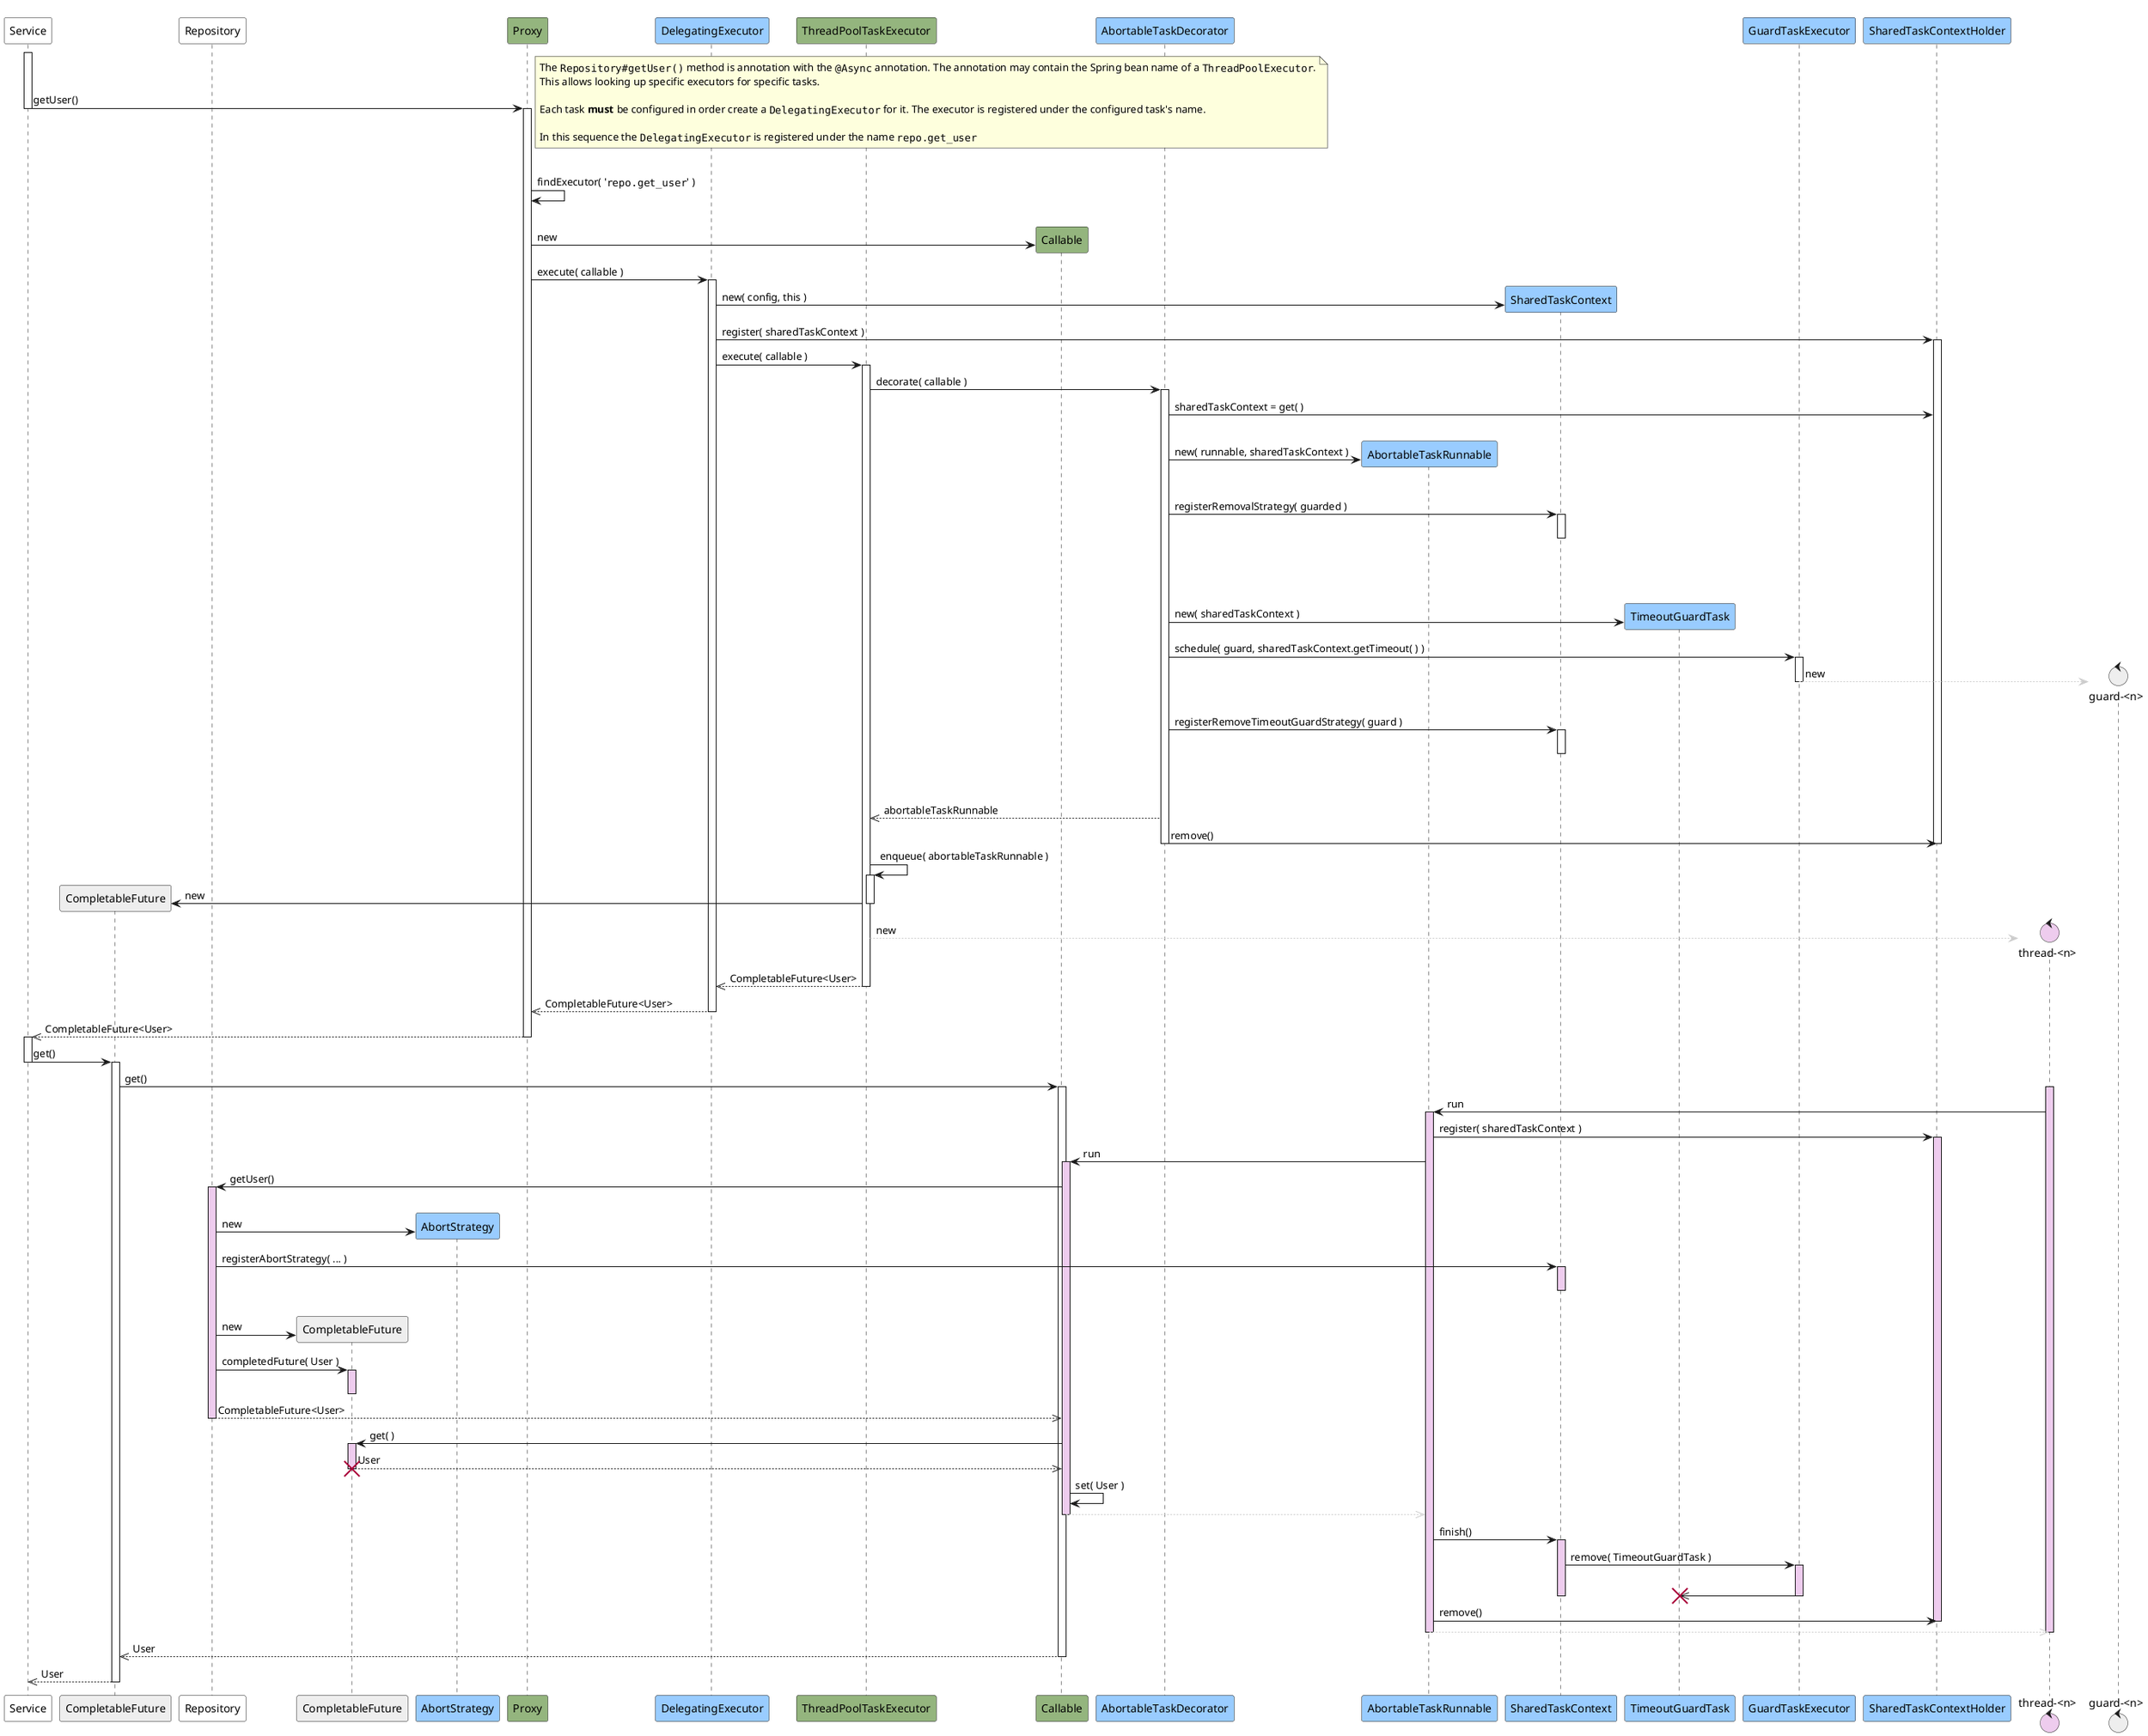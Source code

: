 @startuml

participant svc as "Service" #fff
participant future as "CompletableFuture" #eee
participant repo as "Repository" #fff
participant future_2 as "CompletableFuture" #eee
participant abort as "AbortStrategy" #99ccff
participant proxy as "Proxy" #94b57e
participant delegating_exec as "DelegatingExecutor" #99ccff
participant executor as "ThreadPoolTaskExecutor" #94b57e
participant callable as "Callable" #94b57e

participant decorator as "AbortableTaskDecorator" #99ccff
participant guarded as "AbortableTaskRunnable" #99ccff
participant shared as "SharedTaskContext" #99ccff
participant guard as "TimeoutGuardTask" #99ccff
participant guard_executor as "GuardTaskExecutor" #99ccff
participant thread_local as "SharedTaskContextHolder" #99ccff

control thread as "thread-<n>" #ece

control guard_thread as "guard-<n>" #eee

activate svc
  svc -> proxy : getUser()
deactivate svc
note right
  The ""Repository#getUser()"" method is annotation with the ""@Async"" annotation. The annotation may contain the Spring bean name of a ""ThreadPoolExecutor"".
  This allows looking up specific executors for specific tasks.

  Each task **must** be configured in order create a ""DelegatingExecutor"" for it. The executor is registered under the configured task's name.

  In this sequence the ""DelegatingExecutor"" is registered under the name ""repo.get_user""
end note
|||
activate proxy

  proxy -> proxy : findExecutor( '""repo.get_user""' )
  |||

  create callable
  proxy -> callable : new
  proxy -> delegating_exec : execute( callable )

  activate delegating_exec
    create shared
    delegating_exec -> shared : new( config, this )

    delegating_exec -> thread_local : register( sharedTaskContext )
    activate thread_local

    delegating_exec -> executor : execute( callable )
    activate executor
      executor -> decorator : decorate( callable )
      activate decorator
        decorator -> thread_local : sharedTaskContext = get( )
        |||
        create guarded
        decorator -> guarded : new( runnable, sharedTaskContext )

        |||
        decorator -> shared : registerRemovalStrategy( guarded )
        activate shared
        deactivate shared
        |||
        |||
        |||

        create guard
        decorator -> guard : new( sharedTaskContext )
        decorator -> guard_executor : schedule( guard, sharedTaskContext.getTimeout( ) )
        activate guard_executor
          create guard_thread
          guard_executor -[#ccc]-> guard_thread : new
        deactivate guard_executor
        decorator -> shared : registerRemoveTimeoutGuardStrategy( guard )
        activate shared
        deactivate shared
        |||
        |||

        decorator -->> executor : abortableTaskRunnable

        '# Finally
        decorator -> thread_local : remove()
        deactivate thread_local
      deactivate decorator

      executor -> executor : enqueue( abortableTaskRunnable )
      activate executor
        '#
        '# Create the return
        '#
        create future
        executor -> future : new
      deactivate executor

      create thread
      executor -[#ccc]-> thread : new



      executor -->> delegating_exec : CompletableFuture<User>
    deactivate executor
    delegating_exec -->> proxy : CompletableFuture<User>
  deactivate delegating_exec
  proxy -->> svc : CompletableFuture<User>
deactivate proxy

activate svc
  svc -> future : get()
deactivate svc

activate future
  future -> callable : get()
  activate callable

activate thread #ece
  thread -> guarded : run
  activate guarded #ece
    guarded -> thread_local : register( sharedTaskContext )
    activate thread_local #ece

    guarded -> callable : run
    activate callable #ece
      callable -> repo : getUser()

      activate repo #ece
        |||
        create abort
        repo -> abort : new
        repo -> shared : registerAbortStrategy( ... )
        activate shared #ece
        deactivate shared
        |||
        create future_2
        repo -> future_2 : new
        repo -> future_2 : completedFuture( User )
        activate future_2 #ece
        deactivate future_2
        repo -->> callable : CompletableFuture<User>
      deactivate repo
      callable -> future_2 : get( )
      activate future_2 #ece
        future_2 -->> callable : User
      deactivate future_2
      destroy future_2
      callable -> callable : set( User )
      callable -[#ccc]->> guarded
    deactivate callable

    guarded -> shared : finish()
    activate shared #ece
      shared -> guard_executor : remove( TimeoutGuardTask )
      activate guard_executor #ece
        |||
        guard_executor ->> guard
        destroy guard
      deactivate guard_executor
    deactivate shared
    guarded -> thread_local : remove()
    deactivate thread_local
    guarded -[#ccc]->> thread
  deactivate guarded
deactivate thread

    callable -->> future : User
  deactivate callable

  future -->> svc : User
deactivate future
@enduml

